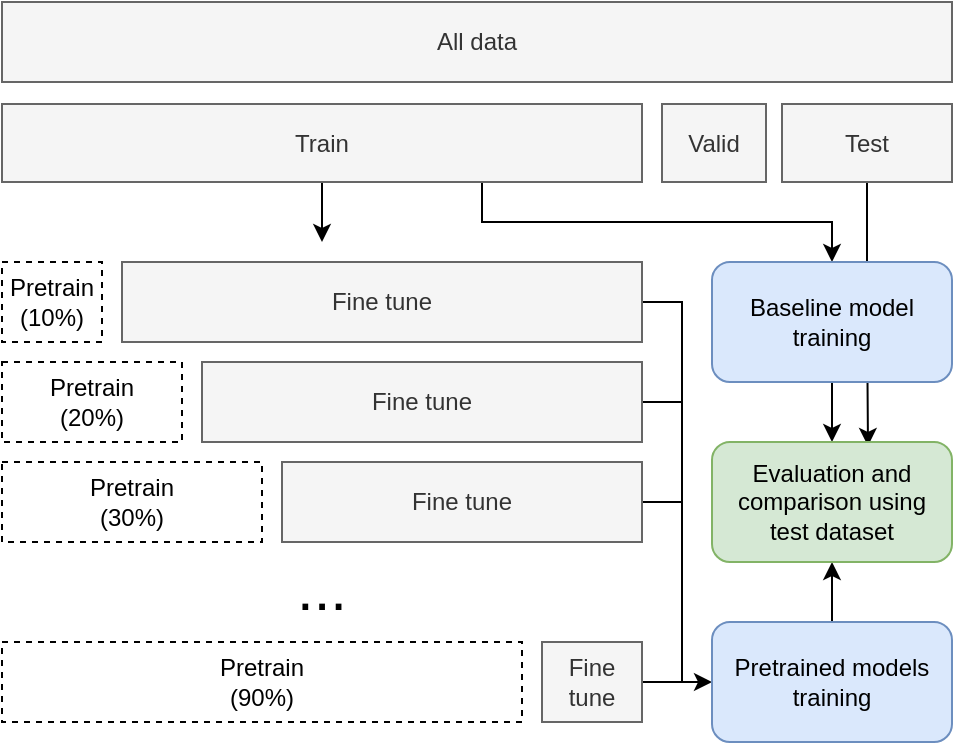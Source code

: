 <mxfile version="15.2.9" type="device"><diagram id="rPITRtijnhcPOEeQgkMk" name="Page-1"><mxGraphModel dx="1350" dy="793" grid="1" gridSize="10" guides="1" tooltips="1" connect="1" arrows="1" fold="1" page="1" pageScale="1" pageWidth="850" pageHeight="1100" math="0" shadow="0"><root><mxCell id="0"/><mxCell id="1" parent="0"/><mxCell id="f2JfFERyAcaLLFrQRetS-1" value="All data" style="rounded=0;whiteSpace=wrap;html=1;fillColor=#f5f5f5;strokeColor=#666666;fontColor=#333333;" vertex="1" parent="1"><mxGeometry x="180" y="70" width="475" height="40" as="geometry"/></mxCell><mxCell id="f2JfFERyAcaLLFrQRetS-22" style="edgeStyle=orthogonalEdgeStyle;rounded=0;orthogonalLoop=1;jettySize=auto;html=1;exitX=0.5;exitY=1;exitDx=0;exitDy=0;" edge="1" parent="1" source="f2JfFERyAcaLLFrQRetS-2"><mxGeometry relative="1" as="geometry"><mxPoint x="340" y="190" as="targetPoint"/></mxGeometry></mxCell><mxCell id="f2JfFERyAcaLLFrQRetS-23" style="edgeStyle=orthogonalEdgeStyle;rounded=0;orthogonalLoop=1;jettySize=auto;html=1;exitX=0.75;exitY=1;exitDx=0;exitDy=0;entryX=0.5;entryY=0;entryDx=0;entryDy=0;" edge="1" parent="1" source="f2JfFERyAcaLLFrQRetS-2" target="f2JfFERyAcaLLFrQRetS-25"><mxGeometry relative="1" as="geometry"><mxPoint x="580" y="180" as="targetPoint"/></mxGeometry></mxCell><mxCell id="f2JfFERyAcaLLFrQRetS-2" value="Train" style="rounded=0;whiteSpace=wrap;html=1;fillColor=#f5f5f5;strokeColor=#666666;fontColor=#333333;" vertex="1" parent="1"><mxGeometry x="180" y="121" width="320" height="39" as="geometry"/></mxCell><mxCell id="f2JfFERyAcaLLFrQRetS-3" value="Valid" style="rounded=0;whiteSpace=wrap;html=1;fillColor=#f5f5f5;strokeColor=#666666;fontColor=#333333;" vertex="1" parent="1"><mxGeometry x="510" y="121" width="52" height="39" as="geometry"/></mxCell><mxCell id="f2JfFERyAcaLLFrQRetS-35" style="edgeStyle=orthogonalEdgeStyle;rounded=0;orthogonalLoop=1;jettySize=auto;html=1;exitX=0.5;exitY=1;exitDx=0;exitDy=0;entryX=0.65;entryY=0.033;entryDx=0;entryDy=0;entryPerimeter=0;endArrow=classic;endFill=1;" edge="1" parent="1" source="f2JfFERyAcaLLFrQRetS-5" target="f2JfFERyAcaLLFrQRetS-34"><mxGeometry relative="1" as="geometry"/></mxCell><mxCell id="f2JfFERyAcaLLFrQRetS-5" value="Test" style="rounded=0;whiteSpace=wrap;html=1;fillColor=#f5f5f5;strokeColor=#666666;fontColor=#333333;" vertex="1" parent="1"><mxGeometry x="570" y="121" width="85" height="39" as="geometry"/></mxCell><mxCell id="f2JfFERyAcaLLFrQRetS-7" value="&lt;div&gt;Pretrain&lt;br&gt;(10%)&lt;br&gt;&lt;/div&gt;" style="rounded=0;whiteSpace=wrap;html=1;dashed=1;" vertex="1" parent="1"><mxGeometry x="180" y="200" width="50" height="40" as="geometry"/></mxCell><mxCell id="f2JfFERyAcaLLFrQRetS-32" style="edgeStyle=orthogonalEdgeStyle;rounded=0;orthogonalLoop=1;jettySize=auto;html=1;exitX=1;exitY=0.5;exitDx=0;exitDy=0;entryX=0;entryY=0.5;entryDx=0;entryDy=0;" edge="1" parent="1" source="f2JfFERyAcaLLFrQRetS-8" target="f2JfFERyAcaLLFrQRetS-27"><mxGeometry relative="1" as="geometry"><Array as="points"><mxPoint x="520" y="220"/><mxPoint x="520" y="410"/></Array></mxGeometry></mxCell><mxCell id="f2JfFERyAcaLLFrQRetS-8" value="Fine tune" style="rounded=0;whiteSpace=wrap;html=1;fillColor=#f5f5f5;strokeColor=#666666;fontColor=#333333;" vertex="1" parent="1"><mxGeometry x="240" y="200" width="260" height="40" as="geometry"/></mxCell><mxCell id="f2JfFERyAcaLLFrQRetS-14" value="&lt;div&gt;Pretrain&lt;br&gt;(20%)&lt;br&gt;&lt;/div&gt;" style="rounded=0;whiteSpace=wrap;html=1;dashed=1;" vertex="1" parent="1"><mxGeometry x="180" y="250" width="90" height="40" as="geometry"/></mxCell><mxCell id="f2JfFERyAcaLLFrQRetS-29" style="edgeStyle=orthogonalEdgeStyle;rounded=0;orthogonalLoop=1;jettySize=auto;html=1;exitX=1;exitY=0.5;exitDx=0;exitDy=0;endArrow=none;endFill=0;" edge="1" parent="1" source="f2JfFERyAcaLLFrQRetS-15"><mxGeometry relative="1" as="geometry"><mxPoint x="520" y="270" as="targetPoint"/></mxGeometry></mxCell><mxCell id="f2JfFERyAcaLLFrQRetS-15" value="Fine tune" style="rounded=0;whiteSpace=wrap;html=1;fillColor=#f5f5f5;strokeColor=#666666;fontColor=#333333;" vertex="1" parent="1"><mxGeometry x="280" y="250" width="220" height="40" as="geometry"/></mxCell><mxCell id="f2JfFERyAcaLLFrQRetS-16" value="&lt;div&gt;Pretrain&lt;br&gt;(30%)&lt;br&gt;&lt;/div&gt;" style="rounded=0;whiteSpace=wrap;html=1;dashed=1;" vertex="1" parent="1"><mxGeometry x="180" y="300" width="130" height="40" as="geometry"/></mxCell><mxCell id="f2JfFERyAcaLLFrQRetS-30" style="edgeStyle=orthogonalEdgeStyle;rounded=0;orthogonalLoop=1;jettySize=auto;html=1;exitX=1;exitY=0.5;exitDx=0;exitDy=0;endArrow=none;endFill=0;" edge="1" parent="1" source="f2JfFERyAcaLLFrQRetS-17"><mxGeometry relative="1" as="geometry"><mxPoint x="520" y="320" as="targetPoint"/></mxGeometry></mxCell><mxCell id="f2JfFERyAcaLLFrQRetS-17" value="Fine tune" style="rounded=0;whiteSpace=wrap;html=1;fillColor=#f5f5f5;strokeColor=#666666;fontColor=#333333;" vertex="1" parent="1"><mxGeometry x="320" y="300" width="180" height="40" as="geometry"/></mxCell><mxCell id="f2JfFERyAcaLLFrQRetS-18" value="&lt;font style=&quot;font-size: 30px&quot;&gt;...&lt;/font&gt;" style="text;html=1;strokeColor=none;fillColor=none;align=center;verticalAlign=middle;whiteSpace=wrap;rounded=0;dashed=1;" vertex="1" parent="1"><mxGeometry x="320" y="353" width="40" height="20" as="geometry"/></mxCell><mxCell id="f2JfFERyAcaLLFrQRetS-19" value="&lt;div&gt;Pretrain&lt;br&gt;(90%)&lt;br&gt;&lt;/div&gt;" style="rounded=0;whiteSpace=wrap;html=1;dashed=1;" vertex="1" parent="1"><mxGeometry x="180" y="390" width="260" height="40" as="geometry"/></mxCell><mxCell id="f2JfFERyAcaLLFrQRetS-31" style="edgeStyle=orthogonalEdgeStyle;rounded=0;orthogonalLoop=1;jettySize=auto;html=1;exitX=1;exitY=0.5;exitDx=0;exitDy=0;endArrow=none;endFill=0;" edge="1" parent="1" source="f2JfFERyAcaLLFrQRetS-20"><mxGeometry relative="1" as="geometry"><mxPoint x="520" y="410" as="targetPoint"/></mxGeometry></mxCell><mxCell id="f2JfFERyAcaLLFrQRetS-20" value="Fine tune" style="rounded=0;whiteSpace=wrap;html=1;fillColor=#f5f5f5;strokeColor=#666666;fontColor=#333333;" vertex="1" parent="1"><mxGeometry x="450" y="390" width="50" height="40" as="geometry"/></mxCell><mxCell id="f2JfFERyAcaLLFrQRetS-36" style="edgeStyle=orthogonalEdgeStyle;rounded=0;orthogonalLoop=1;jettySize=auto;html=1;exitX=0.5;exitY=1;exitDx=0;exitDy=0;entryX=0.5;entryY=0;entryDx=0;entryDy=0;endArrow=classic;endFill=1;" edge="1" parent="1" source="f2JfFERyAcaLLFrQRetS-25" target="f2JfFERyAcaLLFrQRetS-34"><mxGeometry relative="1" as="geometry"/></mxCell><mxCell id="f2JfFERyAcaLLFrQRetS-25" value="Baseline model training" style="rounded=1;whiteSpace=wrap;html=1;fillColor=#dae8fc;strokeColor=#6c8ebf;" vertex="1" parent="1"><mxGeometry x="535" y="200" width="120" height="60" as="geometry"/></mxCell><mxCell id="f2JfFERyAcaLLFrQRetS-37" style="edgeStyle=orthogonalEdgeStyle;rounded=0;orthogonalLoop=1;jettySize=auto;html=1;exitX=0.5;exitY=0;exitDx=0;exitDy=0;entryX=0.5;entryY=1;entryDx=0;entryDy=0;endArrow=classic;endFill=1;" edge="1" parent="1" source="f2JfFERyAcaLLFrQRetS-27" target="f2JfFERyAcaLLFrQRetS-34"><mxGeometry relative="1" as="geometry"/></mxCell><mxCell id="f2JfFERyAcaLLFrQRetS-27" value="&lt;div&gt;Pretrained models&lt;/div&gt;&lt;div&gt;training&lt;br&gt;&lt;/div&gt;" style="rounded=1;whiteSpace=wrap;html=1;fillColor=#dae8fc;strokeColor=#6c8ebf;" vertex="1" parent="1"><mxGeometry x="535" y="380" width="120" height="60" as="geometry"/></mxCell><mxCell id="f2JfFERyAcaLLFrQRetS-34" value="&lt;div&gt;Evaluation and comparison using&lt;/div&gt;&lt;div&gt;test dataset&lt;br&gt;&lt;/div&gt;" style="rounded=1;whiteSpace=wrap;html=1;fillColor=#d5e8d4;strokeColor=#82b366;" vertex="1" parent="1"><mxGeometry x="535" y="290" width="120" height="60" as="geometry"/></mxCell></root></mxGraphModel></diagram></mxfile>